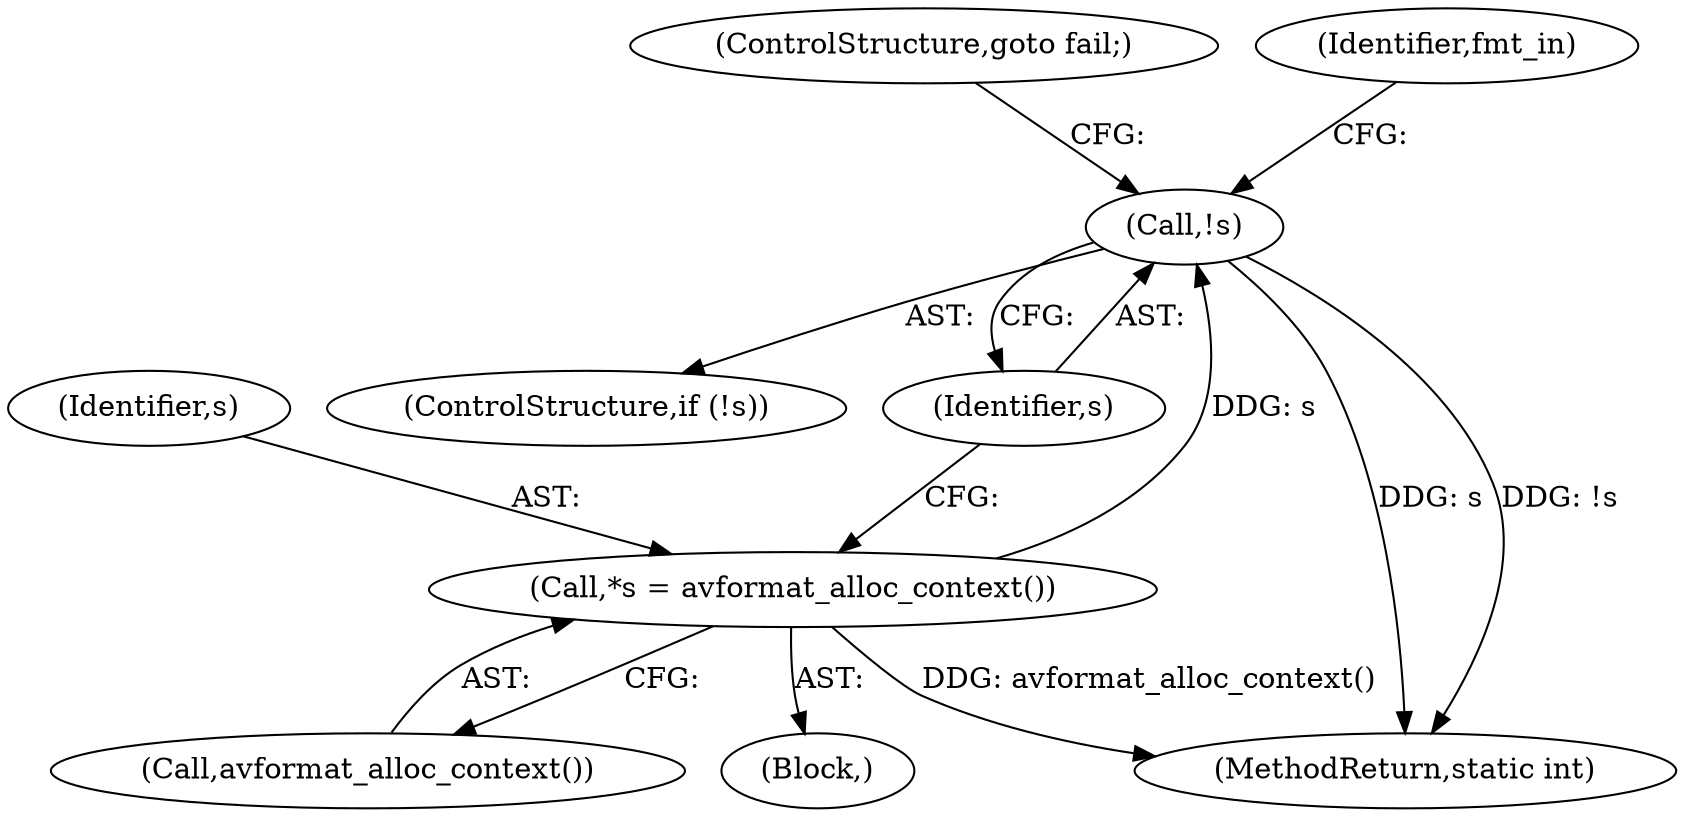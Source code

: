 digraph "0_FFmpeg_a5d25faa3f4b18dac737fdb35d0dd68eb0dc2156@pointer" {
"1000524" [label="(Call,!s)"];
"1000517" [label="(Call,*s = avformat_alloc_context())"];
"1000515" [label="(Block,)"];
"1000526" [label="(ControlStructure,goto fail;)"];
"1000528" [label="(Identifier,fmt_in)"];
"1000523" [label="(ControlStructure,if (!s))"];
"1000517" [label="(Call,*s = avformat_alloc_context())"];
"1000525" [label="(Identifier,s)"];
"1000519" [label="(Call,avformat_alloc_context())"];
"1000518" [label="(Identifier,s)"];
"1000718" [label="(MethodReturn,static int)"];
"1000524" [label="(Call,!s)"];
"1000524" -> "1000523"  [label="AST: "];
"1000524" -> "1000525"  [label="CFG: "];
"1000525" -> "1000524"  [label="AST: "];
"1000526" -> "1000524"  [label="CFG: "];
"1000528" -> "1000524"  [label="CFG: "];
"1000524" -> "1000718"  [label="DDG: s"];
"1000524" -> "1000718"  [label="DDG: !s"];
"1000517" -> "1000524"  [label="DDG: s"];
"1000517" -> "1000515"  [label="AST: "];
"1000517" -> "1000519"  [label="CFG: "];
"1000518" -> "1000517"  [label="AST: "];
"1000519" -> "1000517"  [label="AST: "];
"1000525" -> "1000517"  [label="CFG: "];
"1000517" -> "1000718"  [label="DDG: avformat_alloc_context()"];
}
